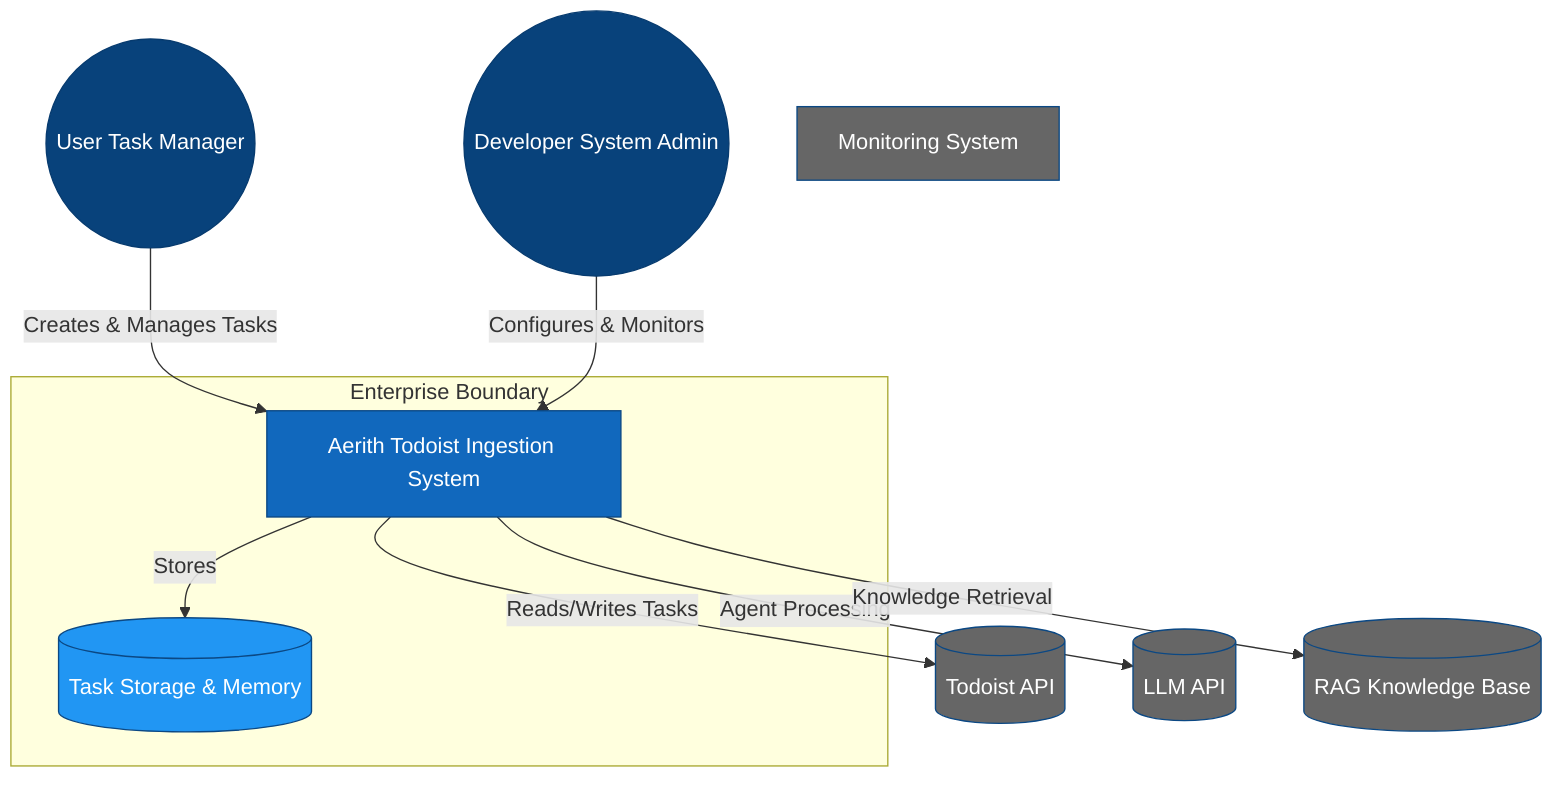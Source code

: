 flowchart TB
    %% Styling
    classDef person fill:#08427b,stroke:#073b6f,color:#fff
    classDef system fill:#1168bd,stroke:#0b4884,color:#fff
    classDef external fill:#666,stroke:#0b4884,color:#fff
    classDef boundary fill:none,stroke:#666,stroke-dasharray: 5 5
    classDef storage fill:#2196f3,stroke:#0b4884,color:#fff

    %% Nodes
    User((User Task Manager)):::person
    Developer((Developer System Admin)):::person
    
    subgraph Enterprise[Enterprise Boundary]
        AerithSystem[Aerith Todoist Ingestion System]:::system
        DataStore[(Task Storage & Memory)]:::storage
    end
    
    %% External Systems
    Todoist[(Todoist API)]:::external
    LLM[(LLM API)]:::external
    RAG[(RAG Knowledge Base)]:::external
    Monitoring[Monitoring System]:::external

    %% Relationships
    User -->|Creates & Manages Tasks| AerithSystem
    Developer -->|Configures & Monitors| AerithSystem
    AerithSystem -->|Reads/Writes Tasks| Todoist
    AerithSystem -->|Agent Processing| LLM
    AerithSystem -->|Knowledge Retrieval| RAG
    AerithSystem -->|Stores| DataStore